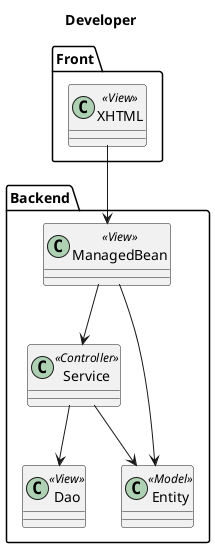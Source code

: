 @startuml

title Developer
package Backend{
class  ManagedBean <<View>>
class Service <<Controller>>
class Entity<<Model>>
class Dao<<View>>
}
package Front{
class XHTML<<View>>
}
ManagedBean --> Service
Service --> Entity
Service --> Dao
XHTML --> ManagedBean
ManagedBean --> Entity


@enduml
